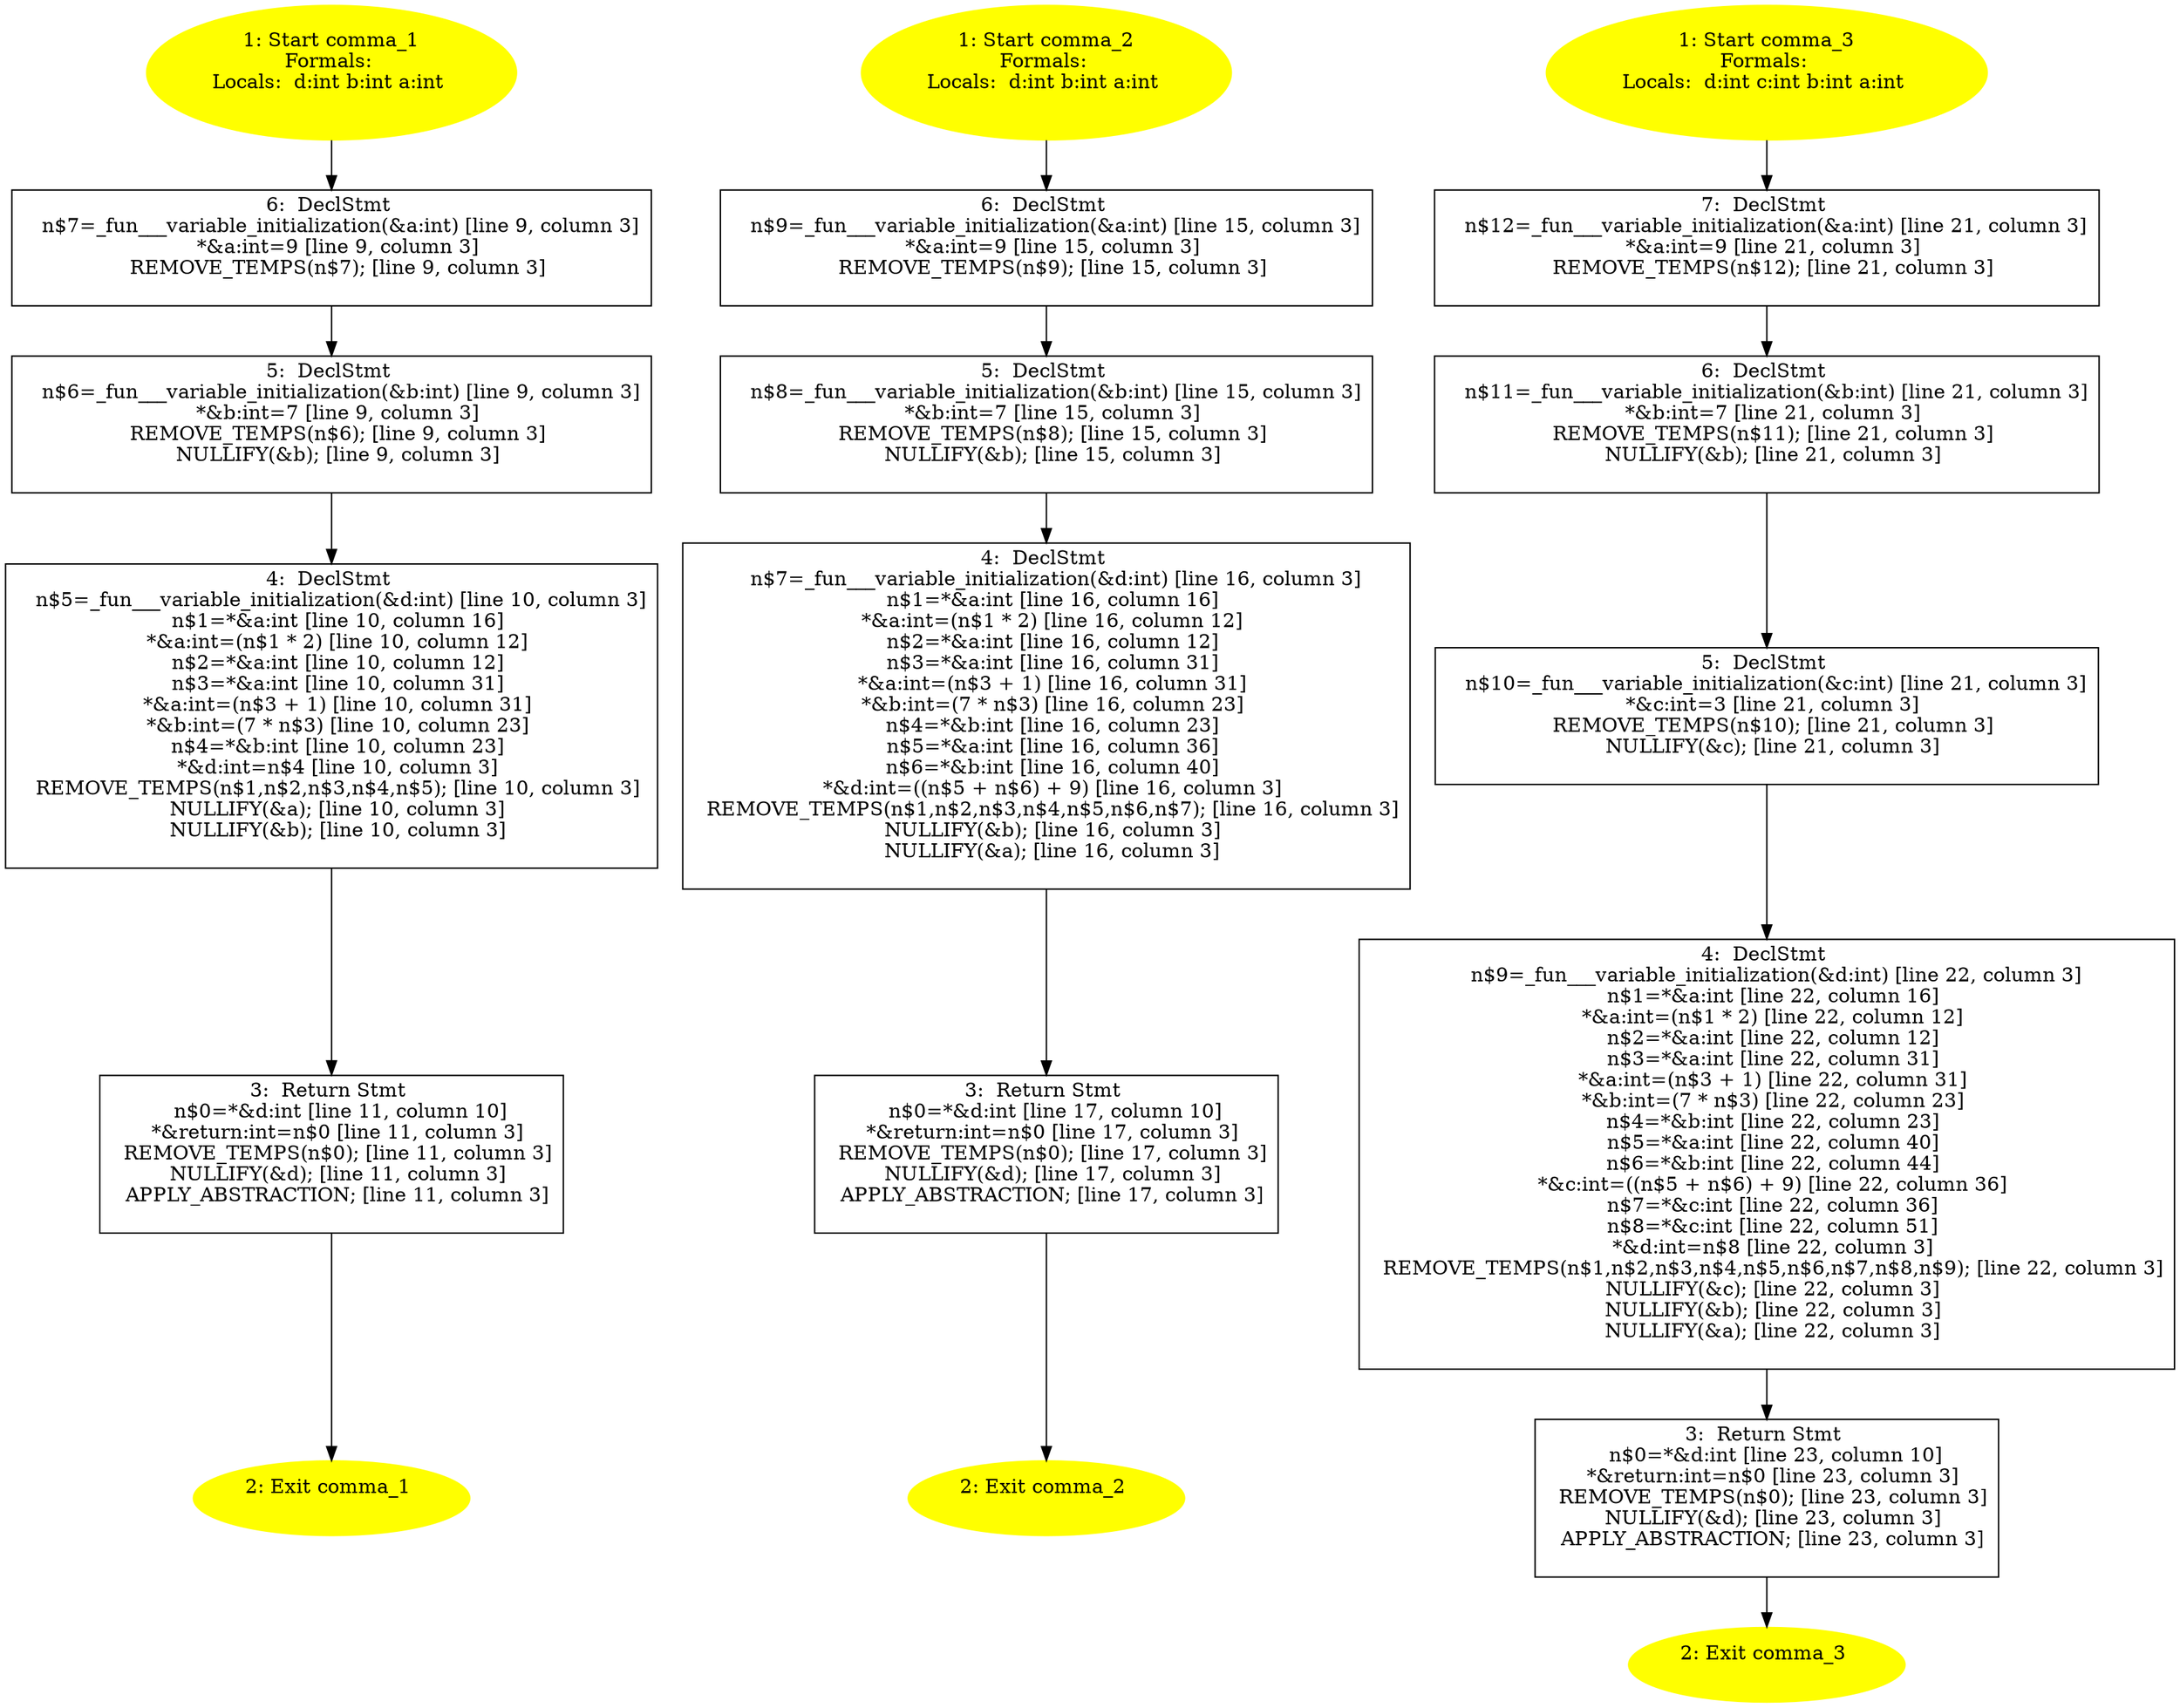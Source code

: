 /* @generated */
digraph cfg {
"comma_1.bafaed8336991f5a2e612ee2580c1506_1" [label="1: Start comma_1\nFormals: \nLocals:  d:int b:int a:int \n  " color=yellow style=filled]
	

	 "comma_1.bafaed8336991f5a2e612ee2580c1506_1" -> "comma_1.bafaed8336991f5a2e612ee2580c1506_6" ;
"comma_1.bafaed8336991f5a2e612ee2580c1506_2" [label="2: Exit comma_1 \n  " color=yellow style=filled]
	

"comma_1.bafaed8336991f5a2e612ee2580c1506_3" [label="3:  Return Stmt \n   n$0=*&d:int [line 11, column 10]\n  *&return:int=n$0 [line 11, column 3]\n  REMOVE_TEMPS(n$0); [line 11, column 3]\n  NULLIFY(&d); [line 11, column 3]\n  APPLY_ABSTRACTION; [line 11, column 3]\n " shape="box"]
	

	 "comma_1.bafaed8336991f5a2e612ee2580c1506_3" -> "comma_1.bafaed8336991f5a2e612ee2580c1506_2" ;
"comma_1.bafaed8336991f5a2e612ee2580c1506_4" [label="4:  DeclStmt \n   n$5=_fun___variable_initialization(&d:int) [line 10, column 3]\n  n$1=*&a:int [line 10, column 16]\n  *&a:int=(n$1 * 2) [line 10, column 12]\n  n$2=*&a:int [line 10, column 12]\n  n$3=*&a:int [line 10, column 31]\n  *&a:int=(n$3 + 1) [line 10, column 31]\n  *&b:int=(7 * n$3) [line 10, column 23]\n  n$4=*&b:int [line 10, column 23]\n  *&d:int=n$4 [line 10, column 3]\n  REMOVE_TEMPS(n$1,n$2,n$3,n$4,n$5); [line 10, column 3]\n  NULLIFY(&a); [line 10, column 3]\n  NULLIFY(&b); [line 10, column 3]\n " shape="box"]
	

	 "comma_1.bafaed8336991f5a2e612ee2580c1506_4" -> "comma_1.bafaed8336991f5a2e612ee2580c1506_3" ;
"comma_1.bafaed8336991f5a2e612ee2580c1506_5" [label="5:  DeclStmt \n   n$6=_fun___variable_initialization(&b:int) [line 9, column 3]\n  *&b:int=7 [line 9, column 3]\n  REMOVE_TEMPS(n$6); [line 9, column 3]\n  NULLIFY(&b); [line 9, column 3]\n " shape="box"]
	

	 "comma_1.bafaed8336991f5a2e612ee2580c1506_5" -> "comma_1.bafaed8336991f5a2e612ee2580c1506_4" ;
"comma_1.bafaed8336991f5a2e612ee2580c1506_6" [label="6:  DeclStmt \n   n$7=_fun___variable_initialization(&a:int) [line 9, column 3]\n  *&a:int=9 [line 9, column 3]\n  REMOVE_TEMPS(n$7); [line 9, column 3]\n " shape="box"]
	

	 "comma_1.bafaed8336991f5a2e612ee2580c1506_6" -> "comma_1.bafaed8336991f5a2e612ee2580c1506_5" ;
"comma_2.aa5fd44d8dfe78041d816bb9ce86a85f_1" [label="1: Start comma_2\nFormals: \nLocals:  d:int b:int a:int \n  " color=yellow style=filled]
	

	 "comma_2.aa5fd44d8dfe78041d816bb9ce86a85f_1" -> "comma_2.aa5fd44d8dfe78041d816bb9ce86a85f_6" ;
"comma_2.aa5fd44d8dfe78041d816bb9ce86a85f_2" [label="2: Exit comma_2 \n  " color=yellow style=filled]
	

"comma_2.aa5fd44d8dfe78041d816bb9ce86a85f_3" [label="3:  Return Stmt \n   n$0=*&d:int [line 17, column 10]\n  *&return:int=n$0 [line 17, column 3]\n  REMOVE_TEMPS(n$0); [line 17, column 3]\n  NULLIFY(&d); [line 17, column 3]\n  APPLY_ABSTRACTION; [line 17, column 3]\n " shape="box"]
	

	 "comma_2.aa5fd44d8dfe78041d816bb9ce86a85f_3" -> "comma_2.aa5fd44d8dfe78041d816bb9ce86a85f_2" ;
"comma_2.aa5fd44d8dfe78041d816bb9ce86a85f_4" [label="4:  DeclStmt \n   n$7=_fun___variable_initialization(&d:int) [line 16, column 3]\n  n$1=*&a:int [line 16, column 16]\n  *&a:int=(n$1 * 2) [line 16, column 12]\n  n$2=*&a:int [line 16, column 12]\n  n$3=*&a:int [line 16, column 31]\n  *&a:int=(n$3 + 1) [line 16, column 31]\n  *&b:int=(7 * n$3) [line 16, column 23]\n  n$4=*&b:int [line 16, column 23]\n  n$5=*&a:int [line 16, column 36]\n  n$6=*&b:int [line 16, column 40]\n  *&d:int=((n$5 + n$6) + 9) [line 16, column 3]\n  REMOVE_TEMPS(n$1,n$2,n$3,n$4,n$5,n$6,n$7); [line 16, column 3]\n  NULLIFY(&b); [line 16, column 3]\n  NULLIFY(&a); [line 16, column 3]\n " shape="box"]
	

	 "comma_2.aa5fd44d8dfe78041d816bb9ce86a85f_4" -> "comma_2.aa5fd44d8dfe78041d816bb9ce86a85f_3" ;
"comma_2.aa5fd44d8dfe78041d816bb9ce86a85f_5" [label="5:  DeclStmt \n   n$8=_fun___variable_initialization(&b:int) [line 15, column 3]\n  *&b:int=7 [line 15, column 3]\n  REMOVE_TEMPS(n$8); [line 15, column 3]\n  NULLIFY(&b); [line 15, column 3]\n " shape="box"]
	

	 "comma_2.aa5fd44d8dfe78041d816bb9ce86a85f_5" -> "comma_2.aa5fd44d8dfe78041d816bb9ce86a85f_4" ;
"comma_2.aa5fd44d8dfe78041d816bb9ce86a85f_6" [label="6:  DeclStmt \n   n$9=_fun___variable_initialization(&a:int) [line 15, column 3]\n  *&a:int=9 [line 15, column 3]\n  REMOVE_TEMPS(n$9); [line 15, column 3]\n " shape="box"]
	

	 "comma_2.aa5fd44d8dfe78041d816bb9ce86a85f_6" -> "comma_2.aa5fd44d8dfe78041d816bb9ce86a85f_5" ;
"comma_3.94b9d12e6a2f1dbb384d21928d4e092d_1" [label="1: Start comma_3\nFormals: \nLocals:  d:int c:int b:int a:int \n  " color=yellow style=filled]
	

	 "comma_3.94b9d12e6a2f1dbb384d21928d4e092d_1" -> "comma_3.94b9d12e6a2f1dbb384d21928d4e092d_7" ;
"comma_3.94b9d12e6a2f1dbb384d21928d4e092d_2" [label="2: Exit comma_3 \n  " color=yellow style=filled]
	

"comma_3.94b9d12e6a2f1dbb384d21928d4e092d_3" [label="3:  Return Stmt \n   n$0=*&d:int [line 23, column 10]\n  *&return:int=n$0 [line 23, column 3]\n  REMOVE_TEMPS(n$0); [line 23, column 3]\n  NULLIFY(&d); [line 23, column 3]\n  APPLY_ABSTRACTION; [line 23, column 3]\n " shape="box"]
	

	 "comma_3.94b9d12e6a2f1dbb384d21928d4e092d_3" -> "comma_3.94b9d12e6a2f1dbb384d21928d4e092d_2" ;
"comma_3.94b9d12e6a2f1dbb384d21928d4e092d_4" [label="4:  DeclStmt \n   n$9=_fun___variable_initialization(&d:int) [line 22, column 3]\n  n$1=*&a:int [line 22, column 16]\n  *&a:int=(n$1 * 2) [line 22, column 12]\n  n$2=*&a:int [line 22, column 12]\n  n$3=*&a:int [line 22, column 31]\n  *&a:int=(n$3 + 1) [line 22, column 31]\n  *&b:int=(7 * n$3) [line 22, column 23]\n  n$4=*&b:int [line 22, column 23]\n  n$5=*&a:int [line 22, column 40]\n  n$6=*&b:int [line 22, column 44]\n  *&c:int=((n$5 + n$6) + 9) [line 22, column 36]\n  n$7=*&c:int [line 22, column 36]\n  n$8=*&c:int [line 22, column 51]\n  *&d:int=n$8 [line 22, column 3]\n  REMOVE_TEMPS(n$1,n$2,n$3,n$4,n$5,n$6,n$7,n$8,n$9); [line 22, column 3]\n  NULLIFY(&c); [line 22, column 3]\n  NULLIFY(&b); [line 22, column 3]\n  NULLIFY(&a); [line 22, column 3]\n " shape="box"]
	

	 "comma_3.94b9d12e6a2f1dbb384d21928d4e092d_4" -> "comma_3.94b9d12e6a2f1dbb384d21928d4e092d_3" ;
"comma_3.94b9d12e6a2f1dbb384d21928d4e092d_5" [label="5:  DeclStmt \n   n$10=_fun___variable_initialization(&c:int) [line 21, column 3]\n  *&c:int=3 [line 21, column 3]\n  REMOVE_TEMPS(n$10); [line 21, column 3]\n  NULLIFY(&c); [line 21, column 3]\n " shape="box"]
	

	 "comma_3.94b9d12e6a2f1dbb384d21928d4e092d_5" -> "comma_3.94b9d12e6a2f1dbb384d21928d4e092d_4" ;
"comma_3.94b9d12e6a2f1dbb384d21928d4e092d_6" [label="6:  DeclStmt \n   n$11=_fun___variable_initialization(&b:int) [line 21, column 3]\n  *&b:int=7 [line 21, column 3]\n  REMOVE_TEMPS(n$11); [line 21, column 3]\n  NULLIFY(&b); [line 21, column 3]\n " shape="box"]
	

	 "comma_3.94b9d12e6a2f1dbb384d21928d4e092d_6" -> "comma_3.94b9d12e6a2f1dbb384d21928d4e092d_5" ;
"comma_3.94b9d12e6a2f1dbb384d21928d4e092d_7" [label="7:  DeclStmt \n   n$12=_fun___variable_initialization(&a:int) [line 21, column 3]\n  *&a:int=9 [line 21, column 3]\n  REMOVE_TEMPS(n$12); [line 21, column 3]\n " shape="box"]
	

	 "comma_3.94b9d12e6a2f1dbb384d21928d4e092d_7" -> "comma_3.94b9d12e6a2f1dbb384d21928d4e092d_6" ;
}
